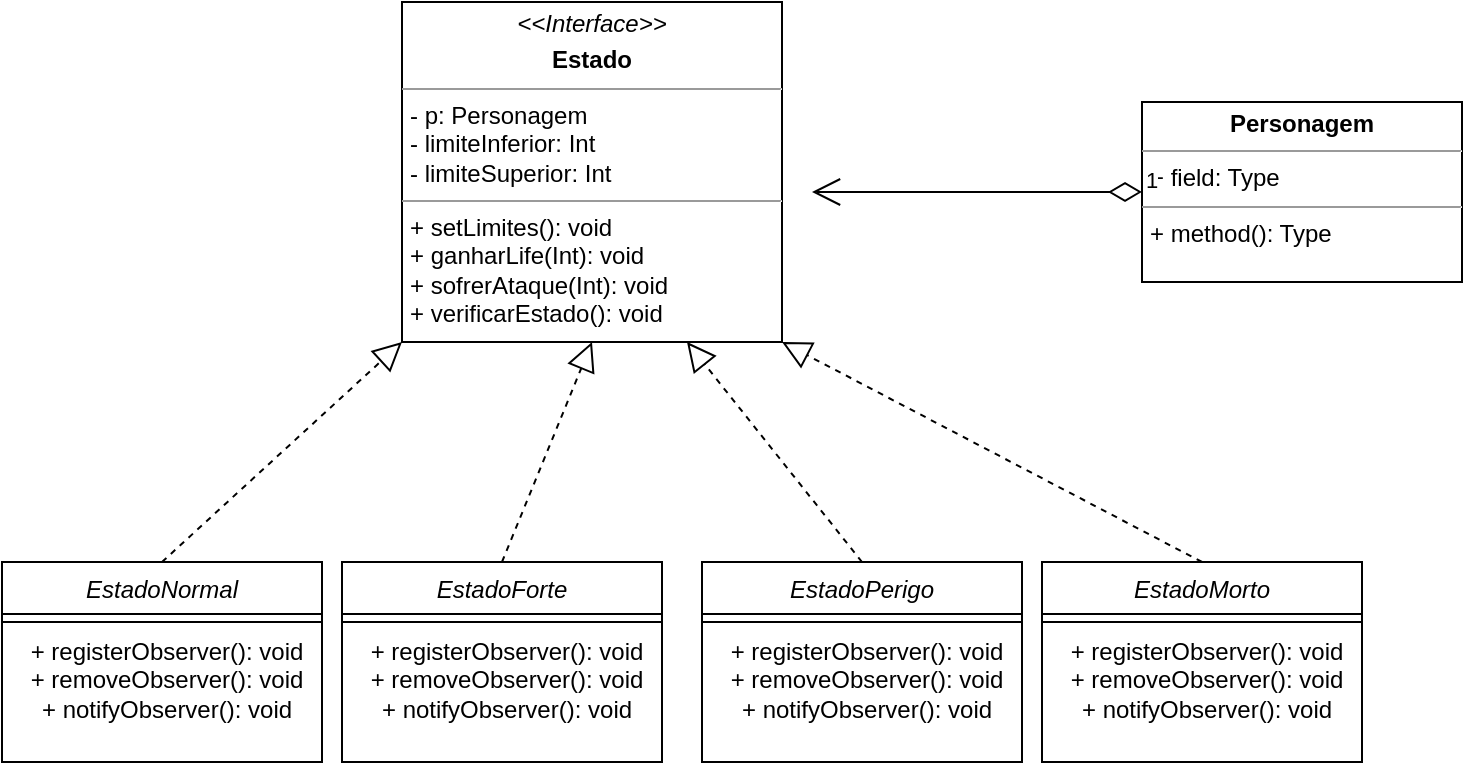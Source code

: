 <mxfile version="16.5.2" type="github">
  <diagram id="C5RBs43oDa-KdzZeNtuy" name="Page-1">
    <mxGraphModel dx="1278" dy="1733" grid="1" gridSize="10" guides="1" tooltips="1" connect="1" arrows="1" fold="1" page="1" pageScale="1" pageWidth="827" pageHeight="1169" math="0" shadow="0">
      <root>
        <mxCell id="WIyWlLk6GJQsqaUBKTNV-0" />
        <mxCell id="WIyWlLk6GJQsqaUBKTNV-1" parent="WIyWlLk6GJQsqaUBKTNV-0" />
        <mxCell id="cMAkUVN1KesiIpSyEMC5-0" value="EstadoNormal" style="swimlane;fontStyle=2;align=center;verticalAlign=top;childLayout=stackLayout;horizontal=1;startSize=26;horizontalStack=0;resizeParent=1;resizeLast=0;collapsible=1;marginBottom=0;rounded=0;shadow=0;strokeWidth=1;" vertex="1" parent="WIyWlLk6GJQsqaUBKTNV-1">
          <mxGeometry y="30" width="160" height="100" as="geometry">
            <mxRectangle x="230" y="140" width="160" height="26" as="alternateBounds" />
          </mxGeometry>
        </mxCell>
        <mxCell id="cMAkUVN1KesiIpSyEMC5-1" value="" style="line;html=1;strokeWidth=1;align=left;verticalAlign=middle;spacingTop=-1;spacingLeft=3;spacingRight=3;rotatable=0;labelPosition=right;points=[];portConstraint=eastwest;" vertex="1" parent="cMAkUVN1KesiIpSyEMC5-0">
          <mxGeometry y="26" width="160" height="8" as="geometry" />
        </mxCell>
        <mxCell id="cMAkUVN1KesiIpSyEMC5-2" value="&lt;p style=&quot;margin: 0px ; margin-left: 4px&quot;&gt;+ registerObserver(): void&lt;br&gt;+ removeObserver(): void&lt;/p&gt;&lt;p style=&quot;margin: 0px ; margin-left: 4px&quot;&gt;+ notifyObserver(): void&lt;/p&gt;" style="text;html=1;align=center;verticalAlign=middle;resizable=0;points=[];autosize=1;strokeColor=none;fillColor=none;" vertex="1" parent="cMAkUVN1KesiIpSyEMC5-0">
          <mxGeometry y="34" width="160" height="50" as="geometry" />
        </mxCell>
        <mxCell id="cMAkUVN1KesiIpSyEMC5-5" value="EstadoForte" style="swimlane;fontStyle=2;align=center;verticalAlign=top;childLayout=stackLayout;horizontal=1;startSize=26;horizontalStack=0;resizeParent=1;resizeLast=0;collapsible=1;marginBottom=0;rounded=0;shadow=0;strokeWidth=1;" vertex="1" parent="WIyWlLk6GJQsqaUBKTNV-1">
          <mxGeometry x="170" y="30" width="160" height="100" as="geometry">
            <mxRectangle x="310" y="50" width="160" height="26" as="alternateBounds" />
          </mxGeometry>
        </mxCell>
        <mxCell id="cMAkUVN1KesiIpSyEMC5-6" value="" style="line;html=1;strokeWidth=1;align=left;verticalAlign=middle;spacingTop=-1;spacingLeft=3;spacingRight=3;rotatable=0;labelPosition=right;points=[];portConstraint=eastwest;" vertex="1" parent="cMAkUVN1KesiIpSyEMC5-5">
          <mxGeometry y="26" width="160" height="8" as="geometry" />
        </mxCell>
        <mxCell id="cMAkUVN1KesiIpSyEMC5-7" value="&lt;p style=&quot;margin: 0px ; margin-left: 4px&quot;&gt;+ registerObserver(): void&lt;br&gt;+ removeObserver(): void&lt;/p&gt;&lt;p style=&quot;margin: 0px ; margin-left: 4px&quot;&gt;+ notifyObserver(): void&lt;/p&gt;" style="text;html=1;align=center;verticalAlign=middle;resizable=0;points=[];autosize=1;strokeColor=none;fillColor=none;" vertex="1" parent="cMAkUVN1KesiIpSyEMC5-5">
          <mxGeometry y="34" width="160" height="50" as="geometry" />
        </mxCell>
        <mxCell id="cMAkUVN1KesiIpSyEMC5-8" value="EstadoMorto" style="swimlane;fontStyle=2;align=center;verticalAlign=top;childLayout=stackLayout;horizontal=1;startSize=26;horizontalStack=0;resizeParent=1;resizeLast=0;collapsible=1;marginBottom=0;rounded=0;shadow=0;strokeWidth=1;" vertex="1" parent="WIyWlLk6GJQsqaUBKTNV-1">
          <mxGeometry x="520" y="30" width="160" height="100" as="geometry">
            <mxRectangle x="230" y="140" width="160" height="26" as="alternateBounds" />
          </mxGeometry>
        </mxCell>
        <mxCell id="cMAkUVN1KesiIpSyEMC5-9" value="" style="line;html=1;strokeWidth=1;align=left;verticalAlign=middle;spacingTop=-1;spacingLeft=3;spacingRight=3;rotatable=0;labelPosition=right;points=[];portConstraint=eastwest;" vertex="1" parent="cMAkUVN1KesiIpSyEMC5-8">
          <mxGeometry y="26" width="160" height="8" as="geometry" />
        </mxCell>
        <mxCell id="cMAkUVN1KesiIpSyEMC5-10" value="&lt;p style=&quot;margin: 0px ; margin-left: 4px&quot;&gt;+ registerObserver(): void&lt;br&gt;+ removeObserver(): void&lt;/p&gt;&lt;p style=&quot;margin: 0px ; margin-left: 4px&quot;&gt;+ notifyObserver(): void&lt;/p&gt;" style="text;html=1;align=center;verticalAlign=middle;resizable=0;points=[];autosize=1;strokeColor=none;fillColor=none;" vertex="1" parent="cMAkUVN1KesiIpSyEMC5-8">
          <mxGeometry y="34" width="160" height="50" as="geometry" />
        </mxCell>
        <mxCell id="cMAkUVN1KesiIpSyEMC5-11" value="EstadoPerigo" style="swimlane;fontStyle=2;align=center;verticalAlign=top;childLayout=stackLayout;horizontal=1;startSize=26;horizontalStack=0;resizeParent=1;resizeLast=0;collapsible=1;marginBottom=0;rounded=0;shadow=0;strokeWidth=1;" vertex="1" parent="WIyWlLk6GJQsqaUBKTNV-1">
          <mxGeometry x="350" y="30" width="160" height="100" as="geometry">
            <mxRectangle x="230" y="140" width="160" height="26" as="alternateBounds" />
          </mxGeometry>
        </mxCell>
        <mxCell id="cMAkUVN1KesiIpSyEMC5-12" value="" style="line;html=1;strokeWidth=1;align=left;verticalAlign=middle;spacingTop=-1;spacingLeft=3;spacingRight=3;rotatable=0;labelPosition=right;points=[];portConstraint=eastwest;" vertex="1" parent="cMAkUVN1KesiIpSyEMC5-11">
          <mxGeometry y="26" width="160" height="8" as="geometry" />
        </mxCell>
        <mxCell id="cMAkUVN1KesiIpSyEMC5-13" value="&lt;p style=&quot;margin: 0px ; margin-left: 4px&quot;&gt;+ registerObserver(): void&lt;br&gt;+ removeObserver(): void&lt;/p&gt;&lt;p style=&quot;margin: 0px ; margin-left: 4px&quot;&gt;+ notifyObserver(): void&lt;/p&gt;" style="text;html=1;align=center;verticalAlign=middle;resizable=0;points=[];autosize=1;strokeColor=none;fillColor=none;" vertex="1" parent="cMAkUVN1KesiIpSyEMC5-11">
          <mxGeometry y="34" width="160" height="50" as="geometry" />
        </mxCell>
        <mxCell id="cMAkUVN1KesiIpSyEMC5-14" value="&lt;p style=&quot;margin: 0px ; margin-top: 4px ; text-align: center&quot;&gt;&lt;b&gt;Personagem&lt;/b&gt;&lt;/p&gt;&lt;hr size=&quot;1&quot;&gt;&lt;p style=&quot;margin: 0px ; margin-left: 4px&quot;&gt;+ field: Type&lt;/p&gt;&lt;hr size=&quot;1&quot;&gt;&lt;p style=&quot;margin: 0px ; margin-left: 4px&quot;&gt;+ method(): Type&lt;/p&gt;" style="verticalAlign=top;align=left;overflow=fill;fontSize=12;fontFamily=Helvetica;html=1;" vertex="1" parent="WIyWlLk6GJQsqaUBKTNV-1">
          <mxGeometry x="570" y="-200" width="160" height="90" as="geometry" />
        </mxCell>
        <mxCell id="cMAkUVN1KesiIpSyEMC5-15" value="1" style="endArrow=open;html=1;endSize=12;startArrow=diamondThin;startSize=14;startFill=0;edgeStyle=orthogonalEdgeStyle;align=left;verticalAlign=bottom;rounded=0;exitX=0;exitY=0.5;exitDx=0;exitDy=0;entryX=1;entryY=0.5;entryDx=0;entryDy=0;" edge="1" parent="WIyWlLk6GJQsqaUBKTNV-1" source="cMAkUVN1KesiIpSyEMC5-14">
          <mxGeometry x="-1" y="3" relative="1" as="geometry">
            <mxPoint x="450" y="-50" as="sourcePoint" />
            <mxPoint x="405" y="-155" as="targetPoint" />
          </mxGeometry>
        </mxCell>
        <mxCell id="cMAkUVN1KesiIpSyEMC5-16" value="" style="endArrow=block;dashed=1;endFill=0;endSize=12;html=1;rounded=0;exitX=0.5;exitY=0;exitDx=0;exitDy=0;entryX=0;entryY=1;entryDx=0;entryDy=0;" edge="1" parent="WIyWlLk6GJQsqaUBKTNV-1" source="cMAkUVN1KesiIpSyEMC5-0" target="cMAkUVN1KesiIpSyEMC5-20">
          <mxGeometry width="160" relative="1" as="geometry">
            <mxPoint x="10" y="-30" as="sourcePoint" />
            <mxPoint x="210" y="-100" as="targetPoint" />
          </mxGeometry>
        </mxCell>
        <mxCell id="cMAkUVN1KesiIpSyEMC5-17" value="" style="endArrow=block;dashed=1;endFill=0;endSize=12;html=1;rounded=0;exitX=0.5;exitY=0;exitDx=0;exitDy=0;entryX=0.5;entryY=1;entryDx=0;entryDy=0;" edge="1" parent="WIyWlLk6GJQsqaUBKTNV-1" source="cMAkUVN1KesiIpSyEMC5-5" target="cMAkUVN1KesiIpSyEMC5-20">
          <mxGeometry width="160" relative="1" as="geometry">
            <mxPoint x="57.5" y="40" as="sourcePoint" />
            <mxPoint x="258.75" y="-100" as="targetPoint" />
          </mxGeometry>
        </mxCell>
        <mxCell id="cMAkUVN1KesiIpSyEMC5-18" value="" style="endArrow=block;dashed=1;endFill=0;endSize=12;html=1;rounded=0;exitX=0.5;exitY=0;exitDx=0;exitDy=0;entryX=0.75;entryY=1;entryDx=0;entryDy=0;" edge="1" parent="WIyWlLk6GJQsqaUBKTNV-1" source="cMAkUVN1KesiIpSyEMC5-11" target="cMAkUVN1KesiIpSyEMC5-20">
          <mxGeometry width="160" relative="1" as="geometry">
            <mxPoint x="67.5" y="50" as="sourcePoint" />
            <mxPoint x="307.5" y="-100" as="targetPoint" />
          </mxGeometry>
        </mxCell>
        <mxCell id="cMAkUVN1KesiIpSyEMC5-19" value="" style="endArrow=block;dashed=1;endFill=0;endSize=12;html=1;rounded=0;exitX=0.5;exitY=0;exitDx=0;exitDy=0;entryX=1;entryY=1;entryDx=0;entryDy=0;" edge="1" parent="WIyWlLk6GJQsqaUBKTNV-1" source="cMAkUVN1KesiIpSyEMC5-8" target="cMAkUVN1KesiIpSyEMC5-20">
          <mxGeometry width="160" relative="1" as="geometry">
            <mxPoint x="77.5" y="60" as="sourcePoint" />
            <mxPoint x="356.25" y="-100" as="targetPoint" />
          </mxGeometry>
        </mxCell>
        <mxCell id="cMAkUVN1KesiIpSyEMC5-20" value="&lt;p style=&quot;margin: 0px ; margin-top: 4px ; text-align: center&quot;&gt;&lt;i&gt;&amp;lt;&amp;lt;Interface&amp;gt;&amp;gt;&lt;/i&gt;&lt;b&gt;&lt;br&gt;&lt;/b&gt;&lt;/p&gt;&lt;p style=&quot;margin: 0px ; margin-top: 4px ; text-align: center&quot;&gt;&lt;b&gt;Estado&lt;/b&gt;&lt;br&gt;&lt;b&gt;&lt;/b&gt;&lt;/p&gt;&lt;hr size=&quot;1&quot;&gt;&lt;p style=&quot;margin: 0px ; margin-left: 4px&quot;&gt;- p: Personagem&lt;br&gt;- limiteInferior: Int&lt;/p&gt;&lt;p style=&quot;margin: 0px ; margin-left: 4px&quot;&gt;- limiteSuperior: Int&lt;/p&gt;&lt;hr size=&quot;1&quot;&gt;&lt;p style=&quot;margin: 0px ; margin-left: 4px&quot;&gt;+ setLimites(): void&lt;br&gt;+ ganharLife(Int): void&lt;/p&gt;&lt;p style=&quot;margin: 0px ; margin-left: 4px&quot;&gt;+ sofrerAtaque(Int): void&lt;/p&gt;&lt;p style=&quot;margin: 0px ; margin-left: 4px&quot;&gt;+ verificarEstado(): void&lt;br&gt;&lt;/p&gt;" style="verticalAlign=top;align=left;overflow=fill;fontSize=12;fontFamily=Helvetica;html=1;" vertex="1" parent="WIyWlLk6GJQsqaUBKTNV-1">
          <mxGeometry x="200" y="-250" width="190" height="170" as="geometry" />
        </mxCell>
      </root>
    </mxGraphModel>
  </diagram>
</mxfile>
